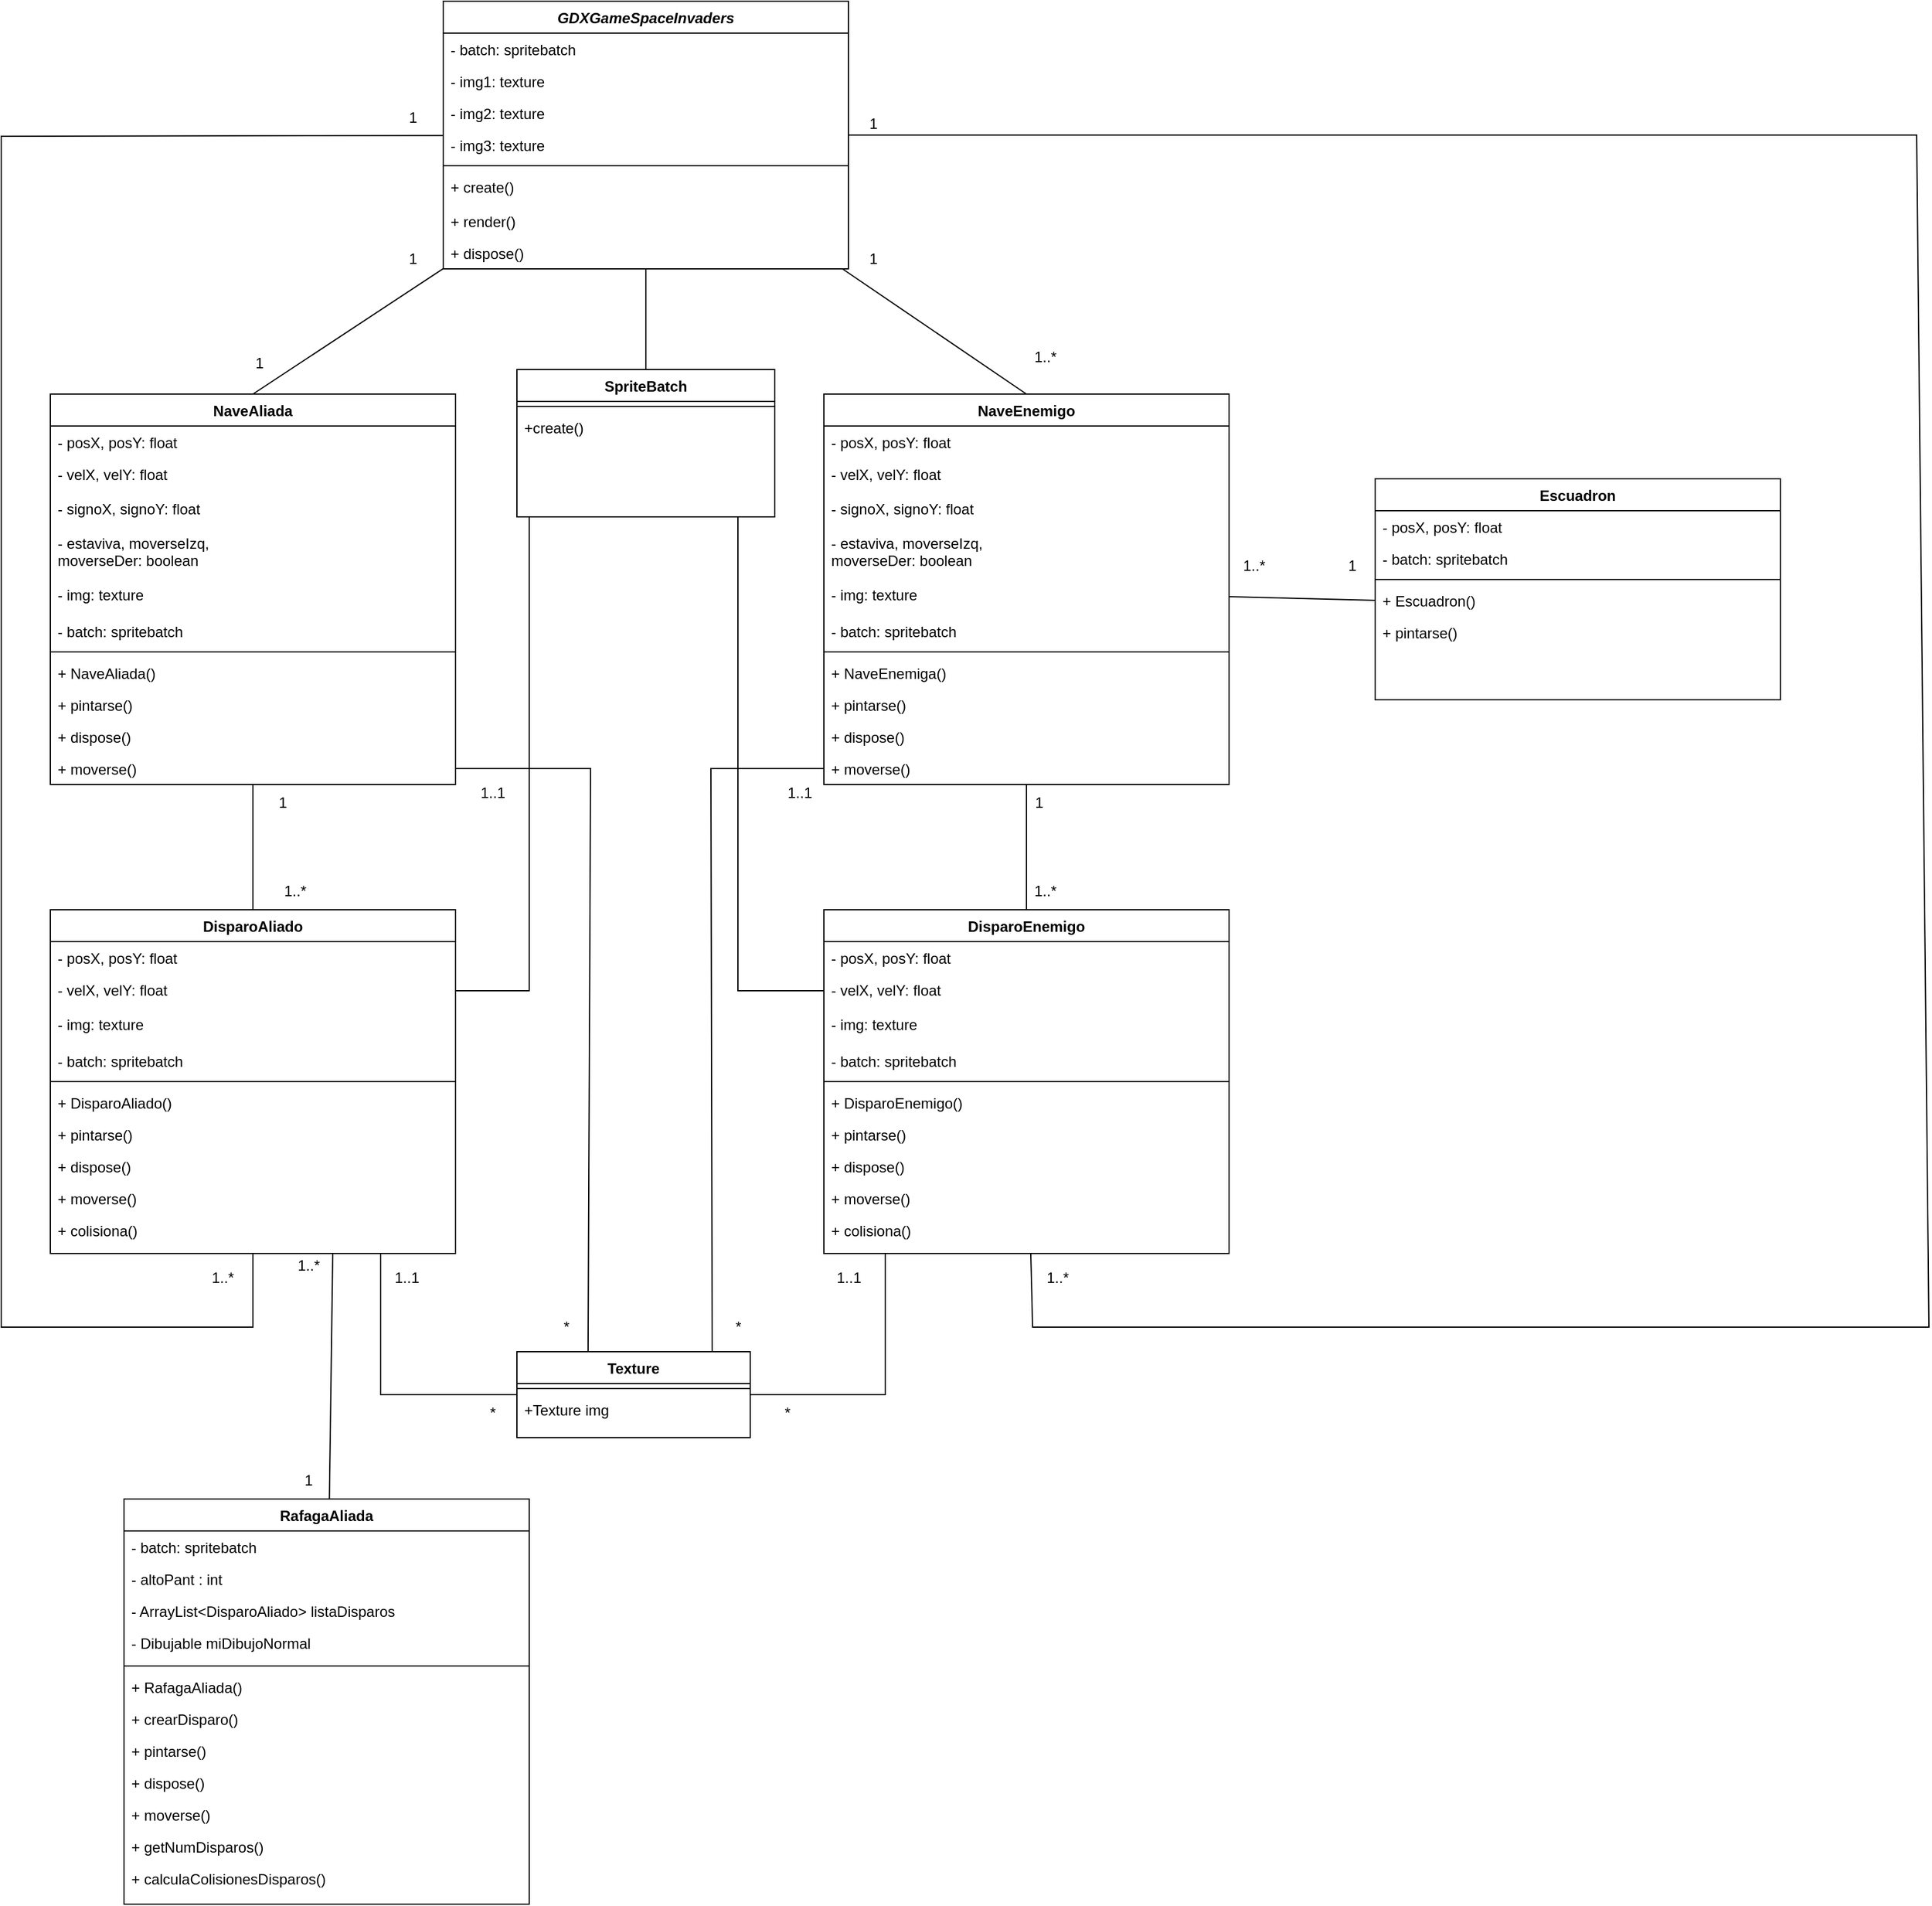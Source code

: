 <mxfile version="20.3.0" type="device"><diagram id="C5RBs43oDa-KdzZeNtuy" name="Page-1"><mxGraphModel dx="420" dy="786" grid="1" gridSize="10" guides="1" tooltips="1" connect="1" arrows="1" fold="1" page="1" pageScale="1" pageWidth="1169" pageHeight="827" math="0" shadow="0"><root><mxCell id="WIyWlLk6GJQsqaUBKTNV-0"/><mxCell id="WIyWlLk6GJQsqaUBKTNV-1" parent="WIyWlLk6GJQsqaUBKTNV-0"/><mxCell id="zkfFHV4jXpPFQw0GAbJ--0" value="GDXGameSpaceInvaders" style="swimlane;fontStyle=3;align=center;verticalAlign=top;childLayout=stackLayout;horizontal=1;startSize=26;horizontalStack=0;resizeParent=1;resizeLast=0;collapsible=1;marginBottom=0;rounded=0;shadow=0;strokeWidth=1;" parent="WIyWlLk6GJQsqaUBKTNV-1" vertex="1"><mxGeometry x="410" y="40" width="330" height="218" as="geometry"><mxRectangle x="230" y="140" width="160" height="26" as="alternateBounds"/></mxGeometry></mxCell><mxCell id="zkfFHV4jXpPFQw0GAbJ--1" value="- batch: spritebatch" style="text;align=left;verticalAlign=top;spacingLeft=4;spacingRight=4;overflow=hidden;rotatable=0;points=[[0,0.5],[1,0.5]];portConstraint=eastwest;" parent="zkfFHV4jXpPFQw0GAbJ--0" vertex="1"><mxGeometry y="26" width="330" height="26" as="geometry"/></mxCell><mxCell id="zkfFHV4jXpPFQw0GAbJ--2" value="- img1: texture" style="text;align=left;verticalAlign=top;spacingLeft=4;spacingRight=4;overflow=hidden;rotatable=0;points=[[0,0.5],[1,0.5]];portConstraint=eastwest;rounded=0;shadow=0;html=0;" parent="zkfFHV4jXpPFQw0GAbJ--0" vertex="1"><mxGeometry y="52" width="330" height="26" as="geometry"/></mxCell><mxCell id="zkfFHV4jXpPFQw0GAbJ--3" value="- img2: texture" style="text;align=left;verticalAlign=top;spacingLeft=4;spacingRight=4;overflow=hidden;rotatable=0;points=[[0,0.5],[1,0.5]];portConstraint=eastwest;rounded=0;shadow=0;html=0;" parent="zkfFHV4jXpPFQw0GAbJ--0" vertex="1"><mxGeometry y="78" width="330" height="26" as="geometry"/></mxCell><mxCell id="EqvI8HDla4g1OKYi6Mlx-20" value="- img3: texture" style="text;align=left;verticalAlign=top;spacingLeft=4;spacingRight=4;overflow=hidden;rotatable=0;points=[[0,0.5],[1,0.5]];portConstraint=eastwest;rounded=0;shadow=0;html=0;" parent="zkfFHV4jXpPFQw0GAbJ--0" vertex="1"><mxGeometry y="104" width="330" height="26" as="geometry"/></mxCell><mxCell id="zkfFHV4jXpPFQw0GAbJ--4" value="" style="line;html=1;strokeWidth=1;align=left;verticalAlign=middle;spacingTop=-1;spacingLeft=3;spacingRight=3;rotatable=0;labelPosition=right;points=[];portConstraint=eastwest;" parent="zkfFHV4jXpPFQw0GAbJ--0" vertex="1"><mxGeometry y="130" width="330" height="8" as="geometry"/></mxCell><mxCell id="zkfFHV4jXpPFQw0GAbJ--5" value="+ create()" style="text;align=left;verticalAlign=top;spacingLeft=4;spacingRight=4;overflow=hidden;rotatable=0;points=[[0,0.5],[1,0.5]];portConstraint=eastwest;" parent="zkfFHV4jXpPFQw0GAbJ--0" vertex="1"><mxGeometry y="138" width="330" height="28" as="geometry"/></mxCell><mxCell id="EqvI8HDla4g1OKYi6Mlx-2" value="+ render()" style="text;align=left;verticalAlign=top;spacingLeft=4;spacingRight=4;overflow=hidden;rotatable=0;points=[[0,0.5],[1,0.5]];portConstraint=eastwest;rounded=0;shadow=0;html=0;" parent="zkfFHV4jXpPFQw0GAbJ--0" vertex="1"><mxGeometry y="166" width="330" height="26" as="geometry"/></mxCell><mxCell id="EqvI8HDla4g1OKYi6Mlx-3" value="+ dispose()" style="text;align=left;verticalAlign=top;spacingLeft=4;spacingRight=4;overflow=hidden;rotatable=0;points=[[0,0.5],[1,0.5]];portConstraint=eastwest;rounded=0;shadow=0;html=0;" parent="zkfFHV4jXpPFQw0GAbJ--0" vertex="1"><mxGeometry y="192" width="330" height="26" as="geometry"/></mxCell><mxCell id="zkfFHV4jXpPFQw0GAbJ--6" value="NaveAliada" style="swimlane;fontStyle=1;align=center;verticalAlign=top;childLayout=stackLayout;horizontal=1;startSize=26;horizontalStack=0;resizeParent=1;resizeLast=0;collapsible=1;marginBottom=0;rounded=0;shadow=0;strokeWidth=1;" parent="WIyWlLk6GJQsqaUBKTNV-1" vertex="1"><mxGeometry x="90" y="360" width="330" height="318" as="geometry"><mxRectangle x="130" y="380" width="160" height="26" as="alternateBounds"/></mxGeometry></mxCell><mxCell id="zkfFHV4jXpPFQw0GAbJ--7" value="- posX, posY: float" style="text;align=left;verticalAlign=top;spacingLeft=4;spacingRight=4;overflow=hidden;rotatable=0;points=[[0,0.5],[1,0.5]];portConstraint=eastwest;" parent="zkfFHV4jXpPFQw0GAbJ--6" vertex="1"><mxGeometry y="26" width="330" height="26" as="geometry"/></mxCell><mxCell id="EqvI8HDla4g1OKYi6Mlx-4" value="- velX, velY: float" style="text;align=left;verticalAlign=top;spacingLeft=4;spacingRight=4;overflow=hidden;rotatable=0;points=[[0,0.5],[1,0.5]];portConstraint=eastwest;rounded=0;shadow=0;html=0;" parent="zkfFHV4jXpPFQw0GAbJ--6" vertex="1"><mxGeometry y="52" width="330" height="28" as="geometry"/></mxCell><mxCell id="zkfFHV4jXpPFQw0GAbJ--8" value="- signoX, signoY: float" style="text;align=left;verticalAlign=top;spacingLeft=4;spacingRight=4;overflow=hidden;rotatable=0;points=[[0,0.5],[1,0.5]];portConstraint=eastwest;rounded=0;shadow=0;html=0;" parent="zkfFHV4jXpPFQw0GAbJ--6" vertex="1"><mxGeometry y="80" width="330" height="28" as="geometry"/></mxCell><mxCell id="EqvI8HDla4g1OKYi6Mlx-5" value="- estaviva, moverseIzq, &#10;moverseDer: boolean" style="text;align=left;verticalAlign=top;spacingLeft=4;spacingRight=4;overflow=hidden;rotatable=0;points=[[0,0.5],[1,0.5]];portConstraint=eastwest;rounded=0;shadow=0;html=0;" parent="zkfFHV4jXpPFQw0GAbJ--6" vertex="1"><mxGeometry y="108" width="330" height="42" as="geometry"/></mxCell><mxCell id="EqvI8HDla4g1OKYi6Mlx-6" value="- img: texture" style="text;align=left;verticalAlign=top;spacingLeft=4;spacingRight=4;overflow=hidden;rotatable=0;points=[[0,0.5],[1,0.5]];portConstraint=eastwest;rounded=0;shadow=0;html=0;" parent="zkfFHV4jXpPFQw0GAbJ--6" vertex="1"><mxGeometry y="150" width="330" height="30" as="geometry"/></mxCell><mxCell id="EqvI8HDla4g1OKYi6Mlx-7" value="- batch: spritebatch" style="text;align=left;verticalAlign=top;spacingLeft=4;spacingRight=4;overflow=hidden;rotatable=0;points=[[0,0.5],[1,0.5]];portConstraint=eastwest;" parent="zkfFHV4jXpPFQw0GAbJ--6" vertex="1"><mxGeometry y="180" width="330" height="26" as="geometry"/></mxCell><mxCell id="zkfFHV4jXpPFQw0GAbJ--9" value="" style="line;html=1;strokeWidth=1;align=left;verticalAlign=middle;spacingTop=-1;spacingLeft=3;spacingRight=3;rotatable=0;labelPosition=right;points=[];portConstraint=eastwest;" parent="zkfFHV4jXpPFQw0GAbJ--6" vertex="1"><mxGeometry y="206" width="330" height="8" as="geometry"/></mxCell><mxCell id="EqvI8HDla4g1OKYi6Mlx-21" value="+ NaveAliada()" style="text;align=left;verticalAlign=top;spacingLeft=4;spacingRight=4;overflow=hidden;rotatable=0;points=[[0,0.5],[1,0.5]];portConstraint=eastwest;fontStyle=0" parent="zkfFHV4jXpPFQw0GAbJ--6" vertex="1"><mxGeometry y="214" width="330" height="26" as="geometry"/></mxCell><mxCell id="zkfFHV4jXpPFQw0GAbJ--10" value="+ pintarse()" style="text;align=left;verticalAlign=top;spacingLeft=4;spacingRight=4;overflow=hidden;rotatable=0;points=[[0,0.5],[1,0.5]];portConstraint=eastwest;fontStyle=0" parent="zkfFHV4jXpPFQw0GAbJ--6" vertex="1"><mxGeometry y="240" width="330" height="26" as="geometry"/></mxCell><mxCell id="zkfFHV4jXpPFQw0GAbJ--11" value="+ dispose()" style="text;align=left;verticalAlign=top;spacingLeft=4;spacingRight=4;overflow=hidden;rotatable=0;points=[[0,0.5],[1,0.5]];portConstraint=eastwest;" parent="zkfFHV4jXpPFQw0GAbJ--6" vertex="1"><mxGeometry y="266" width="330" height="26" as="geometry"/></mxCell><mxCell id="EqvI8HDla4g1OKYi6Mlx-8" value="+ moverse()" style="text;align=left;verticalAlign=top;spacingLeft=4;spacingRight=4;overflow=hidden;rotatable=0;points=[[0,0.5],[1,0.5]];portConstraint=eastwest;" parent="zkfFHV4jXpPFQw0GAbJ--6" vertex="1"><mxGeometry y="292" width="330" height="26" as="geometry"/></mxCell><mxCell id="EqvI8HDla4g1OKYi6Mlx-9" value="NaveEnemigo" style="swimlane;fontStyle=1;align=center;verticalAlign=top;childLayout=stackLayout;horizontal=1;startSize=26;horizontalStack=0;resizeParent=1;resizeLast=0;collapsible=1;marginBottom=0;rounded=0;shadow=0;strokeWidth=1;flipH=1;" parent="WIyWlLk6GJQsqaUBKTNV-1" vertex="1"><mxGeometry x="720" y="360" width="330" height="318" as="geometry"><mxRectangle x="130" y="380" width="160" height="26" as="alternateBounds"/></mxGeometry></mxCell><mxCell id="EqvI8HDla4g1OKYi6Mlx-10" value="- posX, posY: float&#10; " style="text;align=left;verticalAlign=top;spacingLeft=4;spacingRight=4;overflow=hidden;rotatable=0;points=[[0,0.5],[1,0.5]];portConstraint=eastwest;" parent="EqvI8HDla4g1OKYi6Mlx-9" vertex="1"><mxGeometry y="26" width="330" height="26" as="geometry"/></mxCell><mxCell id="EqvI8HDla4g1OKYi6Mlx-11" value="- velX, velY: float" style="text;align=left;verticalAlign=top;spacingLeft=4;spacingRight=4;overflow=hidden;rotatable=0;points=[[0,0.5],[1,0.5]];portConstraint=eastwest;rounded=0;shadow=0;html=0;" parent="EqvI8HDla4g1OKYi6Mlx-9" vertex="1"><mxGeometry y="52" width="330" height="28" as="geometry"/></mxCell><mxCell id="EqvI8HDla4g1OKYi6Mlx-12" value="- signoX, signoY: float" style="text;align=left;verticalAlign=top;spacingLeft=4;spacingRight=4;overflow=hidden;rotatable=0;points=[[0,0.5],[1,0.5]];portConstraint=eastwest;rounded=0;shadow=0;html=0;" parent="EqvI8HDla4g1OKYi6Mlx-9" vertex="1"><mxGeometry y="80" width="330" height="28" as="geometry"/></mxCell><mxCell id="EqvI8HDla4g1OKYi6Mlx-13" value="- estaviva, moverseIzq, &#10;moverseDer: boolean" style="text;align=left;verticalAlign=top;spacingLeft=4;spacingRight=4;overflow=hidden;rotatable=0;points=[[0,0.5],[1,0.5]];portConstraint=eastwest;rounded=0;shadow=0;html=0;" parent="EqvI8HDla4g1OKYi6Mlx-9" vertex="1"><mxGeometry y="108" width="330" height="42" as="geometry"/></mxCell><mxCell id="EqvI8HDla4g1OKYi6Mlx-14" value="- img: texture" style="text;align=left;verticalAlign=top;spacingLeft=4;spacingRight=4;overflow=hidden;rotatable=0;points=[[0,0.5],[1,0.5]];portConstraint=eastwest;rounded=0;shadow=0;html=0;" parent="EqvI8HDla4g1OKYi6Mlx-9" vertex="1"><mxGeometry y="150" width="330" height="30" as="geometry"/></mxCell><mxCell id="EqvI8HDla4g1OKYi6Mlx-15" value="- batch: spritebatch" style="text;align=left;verticalAlign=top;spacingLeft=4;spacingRight=4;overflow=hidden;rotatable=0;points=[[0,0.5],[1,0.5]];portConstraint=eastwest;" parent="EqvI8HDla4g1OKYi6Mlx-9" vertex="1"><mxGeometry y="180" width="330" height="26" as="geometry"/></mxCell><mxCell id="EqvI8HDla4g1OKYi6Mlx-16" value="" style="line;html=1;strokeWidth=1;align=left;verticalAlign=middle;spacingTop=-1;spacingLeft=3;spacingRight=3;rotatable=0;labelPosition=right;points=[];portConstraint=eastwest;" parent="EqvI8HDla4g1OKYi6Mlx-9" vertex="1"><mxGeometry y="206" width="330" height="8" as="geometry"/></mxCell><mxCell id="EqvI8HDla4g1OKYi6Mlx-22" value="+ NaveEnemiga()" style="text;align=left;verticalAlign=top;spacingLeft=4;spacingRight=4;overflow=hidden;rotatable=0;points=[[0,0.5],[1,0.5]];portConstraint=eastwest;fontStyle=0" parent="EqvI8HDla4g1OKYi6Mlx-9" vertex="1"><mxGeometry y="214" width="330" height="26" as="geometry"/></mxCell><mxCell id="EqvI8HDla4g1OKYi6Mlx-17" value="+ pintarse()" style="text;align=left;verticalAlign=top;spacingLeft=4;spacingRight=4;overflow=hidden;rotatable=0;points=[[0,0.5],[1,0.5]];portConstraint=eastwest;fontStyle=0" parent="EqvI8HDla4g1OKYi6Mlx-9" vertex="1"><mxGeometry y="240" width="330" height="26" as="geometry"/></mxCell><mxCell id="EqvI8HDla4g1OKYi6Mlx-18" value="+ dispose()" style="text;align=left;verticalAlign=top;spacingLeft=4;spacingRight=4;overflow=hidden;rotatable=0;points=[[0,0.5],[1,0.5]];portConstraint=eastwest;" parent="EqvI8HDla4g1OKYi6Mlx-9" vertex="1"><mxGeometry y="266" width="330" height="26" as="geometry"/></mxCell><mxCell id="EqvI8HDla4g1OKYi6Mlx-19" value="+ moverse()" style="text;align=left;verticalAlign=top;spacingLeft=4;spacingRight=4;overflow=hidden;rotatable=0;points=[[0,0.5],[1,0.5]];portConstraint=eastwest;" parent="EqvI8HDla4g1OKYi6Mlx-9" vertex="1"><mxGeometry y="292" width="330" height="26" as="geometry"/></mxCell><mxCell id="EqvI8HDla4g1OKYi6Mlx-23" value="DisparoAliado" style="swimlane;fontStyle=1;align=center;verticalAlign=top;childLayout=stackLayout;horizontal=1;startSize=26;horizontalStack=0;resizeParent=1;resizeLast=0;collapsible=1;marginBottom=0;rounded=0;shadow=0;strokeWidth=1;" parent="WIyWlLk6GJQsqaUBKTNV-1" vertex="1"><mxGeometry x="90" y="780" width="330" height="280" as="geometry"><mxRectangle x="130" y="380" width="160" height="26" as="alternateBounds"/></mxGeometry></mxCell><mxCell id="EqvI8HDla4g1OKYi6Mlx-24" value="- posX, posY: float" style="text;align=left;verticalAlign=top;spacingLeft=4;spacingRight=4;overflow=hidden;rotatable=0;points=[[0,0.5],[1,0.5]];portConstraint=eastwest;" parent="EqvI8HDla4g1OKYi6Mlx-23" vertex="1"><mxGeometry y="26" width="330" height="26" as="geometry"/></mxCell><mxCell id="EqvI8HDla4g1OKYi6Mlx-25" value="- velX, velY: float" style="text;align=left;verticalAlign=top;spacingLeft=4;spacingRight=4;overflow=hidden;rotatable=0;points=[[0,0.5],[1,0.5]];portConstraint=eastwest;rounded=0;shadow=0;html=0;" parent="EqvI8HDla4g1OKYi6Mlx-23" vertex="1"><mxGeometry y="52" width="330" height="28" as="geometry"/></mxCell><mxCell id="EqvI8HDla4g1OKYi6Mlx-28" value="- img: texture" style="text;align=left;verticalAlign=top;spacingLeft=4;spacingRight=4;overflow=hidden;rotatable=0;points=[[0,0.5],[1,0.5]];portConstraint=eastwest;rounded=0;shadow=0;html=0;" parent="EqvI8HDla4g1OKYi6Mlx-23" vertex="1"><mxGeometry y="80" width="330" height="30" as="geometry"/></mxCell><mxCell id="EqvI8HDla4g1OKYi6Mlx-29" value="- batch: spritebatch" style="text;align=left;verticalAlign=top;spacingLeft=4;spacingRight=4;overflow=hidden;rotatable=0;points=[[0,0.5],[1,0.5]];portConstraint=eastwest;" parent="EqvI8HDla4g1OKYi6Mlx-23" vertex="1"><mxGeometry y="110" width="330" height="26" as="geometry"/></mxCell><mxCell id="EqvI8HDla4g1OKYi6Mlx-30" value="" style="line;html=1;strokeWidth=1;align=left;verticalAlign=middle;spacingTop=-1;spacingLeft=3;spacingRight=3;rotatable=0;labelPosition=right;points=[];portConstraint=eastwest;" parent="EqvI8HDla4g1OKYi6Mlx-23" vertex="1"><mxGeometry y="136" width="330" height="8" as="geometry"/></mxCell><mxCell id="EqvI8HDla4g1OKYi6Mlx-31" value="+ DisparoAliado()" style="text;align=left;verticalAlign=top;spacingLeft=4;spacingRight=4;overflow=hidden;rotatable=0;points=[[0,0.5],[1,0.5]];portConstraint=eastwest;fontStyle=0" parent="EqvI8HDla4g1OKYi6Mlx-23" vertex="1"><mxGeometry y="144" width="330" height="26" as="geometry"/></mxCell><mxCell id="EqvI8HDla4g1OKYi6Mlx-32" value="+ pintarse()" style="text;align=left;verticalAlign=top;spacingLeft=4;spacingRight=4;overflow=hidden;rotatable=0;points=[[0,0.5],[1,0.5]];portConstraint=eastwest;fontStyle=0" parent="EqvI8HDla4g1OKYi6Mlx-23" vertex="1"><mxGeometry y="170" width="330" height="26" as="geometry"/></mxCell><mxCell id="EqvI8HDla4g1OKYi6Mlx-33" value="+ dispose()" style="text;align=left;verticalAlign=top;spacingLeft=4;spacingRight=4;overflow=hidden;rotatable=0;points=[[0,0.5],[1,0.5]];portConstraint=eastwest;" parent="EqvI8HDla4g1OKYi6Mlx-23" vertex="1"><mxGeometry y="196" width="330" height="26" as="geometry"/></mxCell><mxCell id="EqvI8HDla4g1OKYi6Mlx-34" value="+ moverse()" style="text;align=left;verticalAlign=top;spacingLeft=4;spacingRight=4;overflow=hidden;rotatable=0;points=[[0,0.5],[1,0.5]];portConstraint=eastwest;" parent="EqvI8HDla4g1OKYi6Mlx-23" vertex="1"><mxGeometry y="222" width="330" height="26" as="geometry"/></mxCell><mxCell id="EqvI8HDla4g1OKYi6Mlx-47" value="+ colisiona()" style="text;align=left;verticalAlign=top;spacingLeft=4;spacingRight=4;overflow=hidden;rotatable=0;points=[[0,0.5],[1,0.5]];portConstraint=eastwest;" parent="EqvI8HDla4g1OKYi6Mlx-23" vertex="1"><mxGeometry y="248" width="330" height="26" as="geometry"/></mxCell><mxCell id="EqvI8HDla4g1OKYi6Mlx-35" value="DisparoEnemigo" style="swimlane;fontStyle=1;align=center;verticalAlign=top;childLayout=stackLayout;horizontal=1;startSize=26;horizontalStack=0;resizeParent=1;resizeLast=0;collapsible=1;marginBottom=0;rounded=0;shadow=0;strokeWidth=1;" parent="WIyWlLk6GJQsqaUBKTNV-1" vertex="1"><mxGeometry x="720" y="780" width="330" height="280" as="geometry"><mxRectangle x="130" y="380" width="160" height="26" as="alternateBounds"/></mxGeometry></mxCell><mxCell id="EqvI8HDla4g1OKYi6Mlx-36" value="- posX, posY: float" style="text;align=left;verticalAlign=top;spacingLeft=4;spacingRight=4;overflow=hidden;rotatable=0;points=[[0,0.5],[1,0.5]];portConstraint=eastwest;" parent="EqvI8HDla4g1OKYi6Mlx-35" vertex="1"><mxGeometry y="26" width="330" height="26" as="geometry"/></mxCell><mxCell id="EqvI8HDla4g1OKYi6Mlx-37" value="- velX, velY: float" style="text;align=left;verticalAlign=top;spacingLeft=4;spacingRight=4;overflow=hidden;rotatable=0;points=[[0,0.5],[1,0.5]];portConstraint=eastwest;rounded=0;shadow=0;html=0;" parent="EqvI8HDla4g1OKYi6Mlx-35" vertex="1"><mxGeometry y="52" width="330" height="28" as="geometry"/></mxCell><mxCell id="EqvI8HDla4g1OKYi6Mlx-40" value="- img: texture" style="text;align=left;verticalAlign=top;spacingLeft=4;spacingRight=4;overflow=hidden;rotatable=0;points=[[0,0.5],[1,0.5]];portConstraint=eastwest;rounded=0;shadow=0;html=0;" parent="EqvI8HDla4g1OKYi6Mlx-35" vertex="1"><mxGeometry y="80" width="330" height="30" as="geometry"/></mxCell><mxCell id="EqvI8HDla4g1OKYi6Mlx-41" value="- batch: spritebatch" style="text;align=left;verticalAlign=top;spacingLeft=4;spacingRight=4;overflow=hidden;rotatable=0;points=[[0,0.5],[1,0.5]];portConstraint=eastwest;" parent="EqvI8HDla4g1OKYi6Mlx-35" vertex="1"><mxGeometry y="110" width="330" height="26" as="geometry"/></mxCell><mxCell id="EqvI8HDla4g1OKYi6Mlx-42" value="" style="line;html=1;strokeWidth=1;align=left;verticalAlign=middle;spacingTop=-1;spacingLeft=3;spacingRight=3;rotatable=0;labelPosition=right;points=[];portConstraint=eastwest;" parent="EqvI8HDla4g1OKYi6Mlx-35" vertex="1"><mxGeometry y="136" width="330" height="8" as="geometry"/></mxCell><mxCell id="EqvI8HDla4g1OKYi6Mlx-43" value="+ DisparoEnemigo()" style="text;align=left;verticalAlign=top;spacingLeft=4;spacingRight=4;overflow=hidden;rotatable=0;points=[[0,0.5],[1,0.5]];portConstraint=eastwest;fontStyle=0" parent="EqvI8HDla4g1OKYi6Mlx-35" vertex="1"><mxGeometry y="144" width="330" height="26" as="geometry"/></mxCell><mxCell id="EqvI8HDla4g1OKYi6Mlx-44" value="+ pintarse()" style="text;align=left;verticalAlign=top;spacingLeft=4;spacingRight=4;overflow=hidden;rotatable=0;points=[[0,0.5],[1,0.5]];portConstraint=eastwest;fontStyle=0" parent="EqvI8HDla4g1OKYi6Mlx-35" vertex="1"><mxGeometry y="170" width="330" height="26" as="geometry"/></mxCell><mxCell id="EqvI8HDla4g1OKYi6Mlx-45" value="+ dispose()" style="text;align=left;verticalAlign=top;spacingLeft=4;spacingRight=4;overflow=hidden;rotatable=0;points=[[0,0.5],[1,0.5]];portConstraint=eastwest;" parent="EqvI8HDla4g1OKYi6Mlx-35" vertex="1"><mxGeometry y="196" width="330" height="26" as="geometry"/></mxCell><mxCell id="EqvI8HDla4g1OKYi6Mlx-46" value="+ moverse()" style="text;align=left;verticalAlign=top;spacingLeft=4;spacingRight=4;overflow=hidden;rotatable=0;points=[[0,0.5],[1,0.5]];portConstraint=eastwest;" parent="EqvI8HDla4g1OKYi6Mlx-35" vertex="1"><mxGeometry y="222" width="330" height="26" as="geometry"/></mxCell><mxCell id="EqvI8HDla4g1OKYi6Mlx-48" value="+ colisiona()" style="text;align=left;verticalAlign=top;spacingLeft=4;spacingRight=4;overflow=hidden;rotatable=0;points=[[0,0.5],[1,0.5]];portConstraint=eastwest;" parent="EqvI8HDla4g1OKYi6Mlx-35" vertex="1"><mxGeometry y="248" width="330" height="26" as="geometry"/></mxCell><mxCell id="DqoTIK-aEnkDWWdE0M5H-7" value="" style="endArrow=none;html=1;rounded=0;exitX=0.5;exitY=0;exitDx=0;exitDy=0;" parent="WIyWlLk6GJQsqaUBKTNV-1" source="EqvI8HDla4g1OKYi6Mlx-23" target="zkfFHV4jXpPFQw0GAbJ--6" edge="1"><mxGeometry width="50" height="50" relative="1" as="geometry"><mxPoint x="349.08" y="320" as="sourcePoint"/><mxPoint x="275" y="670" as="targetPoint"/></mxGeometry></mxCell><mxCell id="DqoTIK-aEnkDWWdE0M5H-8" value="1..*" style="text;html=1;align=center;verticalAlign=middle;resizable=0;points=[];autosize=1;strokeColor=none;fillColor=none;" parent="WIyWlLk6GJQsqaUBKTNV-1" vertex="1"><mxGeometry x="269" y="750" width="40" height="30" as="geometry"/></mxCell><mxCell id="DqoTIK-aEnkDWWdE0M5H-9" value="1" style="text;html=1;align=center;verticalAlign=middle;resizable=0;points=[];autosize=1;strokeColor=none;fillColor=none;" parent="WIyWlLk6GJQsqaUBKTNV-1" vertex="1"><mxGeometry x="264" y="678" width="30" height="30" as="geometry"/></mxCell><mxCell id="DqoTIK-aEnkDWWdE0M5H-10" value="" style="endArrow=none;html=1;rounded=0;exitX=0.5;exitY=0;exitDx=0;exitDy=0;" parent="WIyWlLk6GJQsqaUBKTNV-1" source="zkfFHV4jXpPFQw0GAbJ--6" target="zkfFHV4jXpPFQw0GAbJ--0" edge="1"><mxGeometry width="50" height="50" relative="1" as="geometry"><mxPoint x="285" y="790" as="sourcePoint"/><mxPoint x="285" y="678" as="targetPoint"/></mxGeometry></mxCell><mxCell id="DqoTIK-aEnkDWWdE0M5H-11" value="1" style="text;html=1;align=center;verticalAlign=middle;resizable=0;points=[];autosize=1;strokeColor=none;fillColor=none;" parent="WIyWlLk6GJQsqaUBKTNV-1" vertex="1"><mxGeometry x="245" y="320" width="30" height="30" as="geometry"/></mxCell><mxCell id="DqoTIK-aEnkDWWdE0M5H-12" value="" style="endArrow=none;html=1;rounded=0;exitX=0.5;exitY=0;exitDx=0;exitDy=0;" parent="WIyWlLk6GJQsqaUBKTNV-1" source="EqvI8HDla4g1OKYi6Mlx-9" target="zkfFHV4jXpPFQw0GAbJ--0" edge="1"><mxGeometry width="50" height="50" relative="1" as="geometry"><mxPoint x="285" y="360" as="sourcePoint"/><mxPoint x="430" y="265.984" as="targetPoint"/></mxGeometry></mxCell><mxCell id="DqoTIK-aEnkDWWdE0M5H-13" value="1..*" style="text;html=1;align=center;verticalAlign=middle;resizable=0;points=[];autosize=1;strokeColor=none;fillColor=none;" parent="WIyWlLk6GJQsqaUBKTNV-1" vertex="1"><mxGeometry x="880" y="315" width="40" height="30" as="geometry"/></mxCell><mxCell id="DqoTIK-aEnkDWWdE0M5H-15" value="" style="endArrow=none;html=1;rounded=0;exitX=0.5;exitY=0;exitDx=0;exitDy=0;" parent="WIyWlLk6GJQsqaUBKTNV-1" source="EqvI8HDla4g1OKYi6Mlx-35" target="EqvI8HDla4g1OKYi6Mlx-9" edge="1"><mxGeometry width="50" height="50" relative="1" as="geometry"><mxPoint x="880" y="772" as="sourcePoint"/><mxPoint x="880" y="670" as="targetPoint"/></mxGeometry></mxCell><mxCell id="DqoTIK-aEnkDWWdE0M5H-16" value="1..*" style="text;html=1;align=center;verticalAlign=middle;resizable=0;points=[];autosize=1;strokeColor=none;fillColor=none;" parent="WIyWlLk6GJQsqaUBKTNV-1" vertex="1"><mxGeometry x="880" y="750" width="40" height="30" as="geometry"/></mxCell><mxCell id="DqoTIK-aEnkDWWdE0M5H-17" value="1" style="text;html=1;align=center;verticalAlign=middle;resizable=0;points=[];autosize=1;strokeColor=none;fillColor=none;" parent="WIyWlLk6GJQsqaUBKTNV-1" vertex="1"><mxGeometry x="880" y="678" width="30" height="30" as="geometry"/></mxCell><mxCell id="DqoTIK-aEnkDWWdE0M5H-18" value="" style="endArrow=none;html=1;rounded=0;exitX=0.5;exitY=1;exitDx=0;exitDy=0;" parent="WIyWlLk6GJQsqaUBKTNV-1" source="EqvI8HDla4g1OKYi6Mlx-23" target="zkfFHV4jXpPFQw0GAbJ--0" edge="1"><mxGeometry width="50" height="50" relative="1" as="geometry"><mxPoint x="240" y="1491" as="sourcePoint"/><mxPoint x="430.024" y="268" as="targetPoint"/><Array as="points"><mxPoint x="255" y="1120"/><mxPoint x="50" y="1120"/><mxPoint x="50" y="150"/></Array></mxGeometry></mxCell><mxCell id="DqoTIK-aEnkDWWdE0M5H-20" value="" style="endArrow=none;html=1;rounded=0;" parent="WIyWlLk6GJQsqaUBKTNV-1" source="zkfFHV4jXpPFQw0GAbJ--0" target="EqvI8HDla4g1OKYi6Mlx-35" edge="1"><mxGeometry width="50" height="50" relative="1" as="geometry"><mxPoint x="630" y="962" as="sourcePoint"/><mxPoint x="630" y="860" as="targetPoint"/><Array as="points"><mxPoint x="1610" y="149"/><mxPoint x="1620" y="1120"/><mxPoint x="890" y="1120"/></Array></mxGeometry></mxCell><mxCell id="DqoTIK-aEnkDWWdE0M5H-21" value="1..*" style="text;html=1;align=center;verticalAlign=middle;resizable=0;points=[];autosize=1;strokeColor=none;fillColor=none;" parent="WIyWlLk6GJQsqaUBKTNV-1" vertex="1"><mxGeometry x="210" y="1065" width="40" height="30" as="geometry"/></mxCell><mxCell id="DqoTIK-aEnkDWWdE0M5H-22" value="1..*" style="text;html=1;align=center;verticalAlign=middle;resizable=0;points=[];autosize=1;strokeColor=none;fillColor=none;" parent="WIyWlLk6GJQsqaUBKTNV-1" vertex="1"><mxGeometry x="890" y="1065" width="40" height="30" as="geometry"/></mxCell><mxCell id="DqoTIK-aEnkDWWdE0M5H-23" value="1" style="text;html=1;align=center;verticalAlign=middle;resizable=0;points=[];autosize=1;strokeColor=none;fillColor=none;" parent="WIyWlLk6GJQsqaUBKTNV-1" vertex="1"><mxGeometry x="745" y="125" width="30" height="30" as="geometry"/></mxCell><mxCell id="DqoTIK-aEnkDWWdE0M5H-24" value="1" style="text;html=1;align=center;verticalAlign=middle;resizable=0;points=[];autosize=1;strokeColor=none;fillColor=none;" parent="WIyWlLk6GJQsqaUBKTNV-1" vertex="1"><mxGeometry x="370" y="120" width="30" height="30" as="geometry"/></mxCell><mxCell id="DqoTIK-aEnkDWWdE0M5H-25" value="1" style="text;html=1;align=center;verticalAlign=middle;resizable=0;points=[];autosize=1;strokeColor=none;fillColor=none;" parent="WIyWlLk6GJQsqaUBKTNV-1" vertex="1"><mxGeometry x="370" y="235" width="30" height="30" as="geometry"/></mxCell><mxCell id="DqoTIK-aEnkDWWdE0M5H-26" value="1" style="text;html=1;align=center;verticalAlign=middle;resizable=0;points=[];autosize=1;strokeColor=none;fillColor=none;" parent="WIyWlLk6GJQsqaUBKTNV-1" vertex="1"><mxGeometry x="745" y="235" width="30" height="30" as="geometry"/></mxCell><mxCell id="TSBHRHDwuRRlhAzKAxys-0" value="SpriteBatch" style="swimlane;fontStyle=1;align=center;verticalAlign=top;childLayout=stackLayout;horizontal=1;startSize=26;horizontalStack=0;resizeParent=1;resizeLast=0;collapsible=1;marginBottom=0;rounded=0;shadow=0;strokeWidth=1;" parent="WIyWlLk6GJQsqaUBKTNV-1" vertex="1"><mxGeometry x="470" y="340" width="210" height="120" as="geometry"><mxRectangle x="130" y="380" width="160" height="26" as="alternateBounds"/></mxGeometry></mxCell><mxCell id="TSBHRHDwuRRlhAzKAxys-7" value="" style="line;html=1;strokeWidth=1;align=left;verticalAlign=middle;spacingTop=-1;spacingLeft=3;spacingRight=3;rotatable=0;labelPosition=right;points=[];portConstraint=eastwest;" parent="TSBHRHDwuRRlhAzKAxys-0" vertex="1"><mxGeometry y="26" width="210" height="8" as="geometry"/></mxCell><mxCell id="TSBHRHDwuRRlhAzKAxys-31" value="+create()" style="text;align=left;verticalAlign=top;spacingLeft=4;spacingRight=4;overflow=hidden;rotatable=0;points=[[0,0.5],[1,0.5]];portConstraint=eastwest;" parent="TSBHRHDwuRRlhAzKAxys-0" vertex="1"><mxGeometry y="34" width="210" height="26" as="geometry"/></mxCell><mxCell id="TSBHRHDwuRRlhAzKAxys-12" value="Texture" style="swimlane;fontStyle=1;align=center;verticalAlign=top;childLayout=stackLayout;horizontal=1;startSize=26;horizontalStack=0;resizeParent=1;resizeLast=0;collapsible=1;marginBottom=0;rounded=0;shadow=0;strokeWidth=1;" parent="WIyWlLk6GJQsqaUBKTNV-1" vertex="1"><mxGeometry x="470" y="1140" width="190" height="70" as="geometry"><mxRectangle x="130" y="380" width="160" height="26" as="alternateBounds"/></mxGeometry></mxCell><mxCell id="TSBHRHDwuRRlhAzKAxys-13" value="" style="line;html=1;strokeWidth=1;align=left;verticalAlign=middle;spacingTop=-1;spacingLeft=3;spacingRight=3;rotatable=0;labelPosition=right;points=[];portConstraint=eastwest;" parent="TSBHRHDwuRRlhAzKAxys-12" vertex="1"><mxGeometry y="26" width="190" height="8" as="geometry"/></mxCell><mxCell id="TSBHRHDwuRRlhAzKAxys-34" value="+Texture img" style="text;align=left;verticalAlign=top;spacingLeft=4;spacingRight=4;overflow=hidden;rotatable=0;points=[[0,0.5],[1,0.5]];portConstraint=eastwest;" parent="TSBHRHDwuRRlhAzKAxys-12" vertex="1"><mxGeometry y="34" width="190" height="26" as="geometry"/></mxCell><mxCell id="TSBHRHDwuRRlhAzKAxys-18" value="" style="endArrow=none;html=1;rounded=0;exitX=0.5;exitY=0;exitDx=0;exitDy=0;" parent="WIyWlLk6GJQsqaUBKTNV-1" source="TSBHRHDwuRRlhAzKAxys-0" target="zkfFHV4jXpPFQw0GAbJ--0" edge="1"><mxGeometry width="50" height="50" relative="1" as="geometry"><mxPoint x="520" y="402" as="sourcePoint"/><mxPoint x="520" y="300" as="targetPoint"/></mxGeometry></mxCell><mxCell id="TSBHRHDwuRRlhAzKAxys-19" value="" style="endArrow=none;html=1;rounded=0;exitX=1;exitY=0.5;exitDx=0;exitDy=0;" parent="WIyWlLk6GJQsqaUBKTNV-1" source="TSBHRHDwuRRlhAzKAxys-12" edge="1"><mxGeometry width="50" height="50" relative="1" as="geometry"><mxPoint x="690" y="1172" as="sourcePoint"/><mxPoint x="770" y="1060" as="targetPoint"/><Array as="points"><mxPoint x="770" y="1175"/></Array></mxGeometry></mxCell><mxCell id="TSBHRHDwuRRlhAzKAxys-20" value="" style="endArrow=none;html=1;rounded=0;exitX=0;exitY=0.5;exitDx=0;exitDy=0;" parent="WIyWlLk6GJQsqaUBKTNV-1" source="TSBHRHDwuRRlhAzKAxys-12" edge="1"><mxGeometry width="50" height="50" relative="1" as="geometry"><mxPoint x="269" y="1190.5" as="sourcePoint"/><mxPoint x="359" y="1060" as="targetPoint"/><Array as="points"><mxPoint x="359" y="1175"/></Array></mxGeometry></mxCell><mxCell id="TSBHRHDwuRRlhAzKAxys-21" value="" style="endArrow=none;html=1;rounded=0;entryX=1;entryY=0.5;entryDx=0;entryDy=0;exitX=0.305;exitY=0;exitDx=0;exitDy=0;exitPerimeter=0;" parent="WIyWlLk6GJQsqaUBKTNV-1" source="TSBHRHDwuRRlhAzKAxys-12" target="EqvI8HDla4g1OKYi6Mlx-8" edge="1"><mxGeometry width="50" height="50" relative="1" as="geometry"><mxPoint x="550" y="1130" as="sourcePoint"/><mxPoint x="510" y="800" as="targetPoint"/><Array as="points"><mxPoint x="530" y="665"/></Array></mxGeometry></mxCell><mxCell id="TSBHRHDwuRRlhAzKAxys-22" value="" style="endArrow=none;html=1;rounded=0;exitX=0.837;exitY=0;exitDx=0;exitDy=0;exitPerimeter=0;entryX=0;entryY=0.5;entryDx=0;entryDy=0;" parent="WIyWlLk6GJQsqaUBKTNV-1" source="TSBHRHDwuRRlhAzKAxys-12" target="EqvI8HDla4g1OKYi6Mlx-19" edge="1"><mxGeometry width="50" height="50" relative="1" as="geometry"><mxPoint x="627.95" y="1135" as="sourcePoint"/><mxPoint x="690" y="650" as="targetPoint"/><Array as="points"><mxPoint x="628" y="665"/></Array></mxGeometry></mxCell><mxCell id="TSBHRHDwuRRlhAzKAxys-23" value="1..1" style="text;html=1;align=center;verticalAlign=middle;resizable=0;points=[];autosize=1;strokeColor=none;fillColor=none;" parent="WIyWlLk6GJQsqaUBKTNV-1" vertex="1"><mxGeometry x="720" y="1065" width="40" height="30" as="geometry"/></mxCell><mxCell id="TSBHRHDwuRRlhAzKAxys-24" value="1..1" style="text;html=1;align=center;verticalAlign=middle;resizable=0;points=[];autosize=1;strokeColor=none;fillColor=none;" parent="WIyWlLk6GJQsqaUBKTNV-1" vertex="1"><mxGeometry x="360" y="1065" width="40" height="30" as="geometry"/></mxCell><mxCell id="TSBHRHDwuRRlhAzKAxys-25" value="1..1" style="text;html=1;align=center;verticalAlign=middle;resizable=0;points=[];autosize=1;strokeColor=none;fillColor=none;" parent="WIyWlLk6GJQsqaUBKTNV-1" vertex="1"><mxGeometry x="680" y="670" width="40" height="30" as="geometry"/></mxCell><mxCell id="TSBHRHDwuRRlhAzKAxys-26" value="1..1" style="text;html=1;align=center;verticalAlign=middle;resizable=0;points=[];autosize=1;strokeColor=none;fillColor=none;" parent="WIyWlLk6GJQsqaUBKTNV-1" vertex="1"><mxGeometry x="430" y="670" width="40" height="30" as="geometry"/></mxCell><mxCell id="TSBHRHDwuRRlhAzKAxys-35" value="*" style="text;html=1;align=center;verticalAlign=middle;resizable=0;points=[];autosize=1;strokeColor=none;fillColor=none;" parent="WIyWlLk6GJQsqaUBKTNV-1" vertex="1"><mxGeometry x="675" y="1175" width="30" height="30" as="geometry"/></mxCell><mxCell id="TSBHRHDwuRRlhAzKAxys-36" value="*" style="text;html=1;align=center;verticalAlign=middle;resizable=0;points=[];autosize=1;strokeColor=none;fillColor=none;" parent="WIyWlLk6GJQsqaUBKTNV-1" vertex="1"><mxGeometry x="635" y="1105" width="30" height="30" as="geometry"/></mxCell><mxCell id="TSBHRHDwuRRlhAzKAxys-37" value="*" style="text;html=1;align=center;verticalAlign=middle;resizable=0;points=[];autosize=1;strokeColor=none;fillColor=none;" parent="WIyWlLk6GJQsqaUBKTNV-1" vertex="1"><mxGeometry x="495" y="1105" width="30" height="30" as="geometry"/></mxCell><mxCell id="TSBHRHDwuRRlhAzKAxys-38" value="*" style="text;html=1;align=center;verticalAlign=middle;resizable=0;points=[];autosize=1;strokeColor=none;fillColor=none;" parent="WIyWlLk6GJQsqaUBKTNV-1" vertex="1"><mxGeometry x="435" y="1175" width="30" height="30" as="geometry"/></mxCell><mxCell id="aZYaNcOtWrUFuLC_iTLp-0" value="Escuadron" style="swimlane;fontStyle=1;align=center;verticalAlign=top;childLayout=stackLayout;horizontal=1;startSize=26;horizontalStack=0;resizeParent=1;resizeLast=0;collapsible=1;marginBottom=0;rounded=0;shadow=0;strokeWidth=1;" parent="WIyWlLk6GJQsqaUBKTNV-1" vertex="1"><mxGeometry x="1169" y="429" width="330" height="180" as="geometry"><mxRectangle x="130" y="380" width="160" height="26" as="alternateBounds"/></mxGeometry></mxCell><mxCell id="aZYaNcOtWrUFuLC_iTLp-1" value="- posX, posY: float" style="text;align=left;verticalAlign=top;spacingLeft=4;spacingRight=4;overflow=hidden;rotatable=0;points=[[0,0.5],[1,0.5]];portConstraint=eastwest;" parent="aZYaNcOtWrUFuLC_iTLp-0" vertex="1"><mxGeometry y="26" width="330" height="26" as="geometry"/></mxCell><mxCell id="aZYaNcOtWrUFuLC_iTLp-4" value="- batch: spritebatch" style="text;align=left;verticalAlign=top;spacingLeft=4;spacingRight=4;overflow=hidden;rotatable=0;points=[[0,0.5],[1,0.5]];portConstraint=eastwest;" parent="aZYaNcOtWrUFuLC_iTLp-0" vertex="1"><mxGeometry y="52" width="330" height="26" as="geometry"/></mxCell><mxCell id="aZYaNcOtWrUFuLC_iTLp-5" value="" style="line;html=1;strokeWidth=1;align=left;verticalAlign=middle;spacingTop=-1;spacingLeft=3;spacingRight=3;rotatable=0;labelPosition=right;points=[];portConstraint=eastwest;" parent="aZYaNcOtWrUFuLC_iTLp-0" vertex="1"><mxGeometry y="78" width="330" height="8" as="geometry"/></mxCell><mxCell id="aZYaNcOtWrUFuLC_iTLp-6" value="+ Escuadron()" style="text;align=left;verticalAlign=top;spacingLeft=4;spacingRight=4;overflow=hidden;rotatable=0;points=[[0,0.5],[1,0.5]];portConstraint=eastwest;fontStyle=0" parent="aZYaNcOtWrUFuLC_iTLp-0" vertex="1"><mxGeometry y="86" width="330" height="26" as="geometry"/></mxCell><mxCell id="aZYaNcOtWrUFuLC_iTLp-7" value="+ pintarse()" style="text;align=left;verticalAlign=top;spacingLeft=4;spacingRight=4;overflow=hidden;rotatable=0;points=[[0,0.5],[1,0.5]];portConstraint=eastwest;fontStyle=0" parent="aZYaNcOtWrUFuLC_iTLp-0" vertex="1"><mxGeometry y="112" width="330" height="26" as="geometry"/></mxCell><mxCell id="aZYaNcOtWrUFuLC_iTLp-11" value="RafagaAliada" style="swimlane;fontStyle=1;align=center;verticalAlign=top;childLayout=stackLayout;horizontal=1;startSize=26;horizontalStack=0;resizeParent=1;resizeLast=0;collapsible=1;marginBottom=0;rounded=0;shadow=0;strokeWidth=1;" parent="WIyWlLk6GJQsqaUBKTNV-1" vertex="1"><mxGeometry x="150" y="1260" width="330" height="330" as="geometry"><mxRectangle x="130" y="380" width="160" height="26" as="alternateBounds"/></mxGeometry></mxCell><mxCell id="aZYaNcOtWrUFuLC_iTLp-15" value="- batch: spritebatch" style="text;align=left;verticalAlign=top;spacingLeft=4;spacingRight=4;overflow=hidden;rotatable=0;points=[[0,0.5],[1,0.5]];portConstraint=eastwest;" parent="aZYaNcOtWrUFuLC_iTLp-11" vertex="1"><mxGeometry y="26" width="330" height="26" as="geometry"/></mxCell><mxCell id="o6SrWrj5mQfv6OCGvO0D-1" value="- altoPant : int" style="text;align=left;verticalAlign=top;spacingLeft=4;spacingRight=4;overflow=hidden;rotatable=0;points=[[0,0.5],[1,0.5]];portConstraint=eastwest;" parent="aZYaNcOtWrUFuLC_iTLp-11" vertex="1"><mxGeometry y="52" width="330" height="26" as="geometry"/></mxCell><mxCell id="o6SrWrj5mQfv6OCGvO0D-0" value="- ArrayList&lt;DisparoAliado&gt; listaDisparos" style="text;align=left;verticalAlign=top;spacingLeft=4;spacingRight=4;overflow=hidden;rotatable=0;points=[[0,0.5],[1,0.5]];portConstraint=eastwest;" parent="aZYaNcOtWrUFuLC_iTLp-11" vertex="1"><mxGeometry y="78" width="330" height="26" as="geometry"/></mxCell><mxCell id="o6SrWrj5mQfv6OCGvO0D-2" value="- Dibujable miDibujoNormal" style="text;align=left;verticalAlign=top;spacingLeft=4;spacingRight=4;overflow=hidden;rotatable=0;points=[[0,0.5],[1,0.5]];portConstraint=eastwest;rounded=0;shadow=0;html=0;" parent="aZYaNcOtWrUFuLC_iTLp-11" vertex="1"><mxGeometry y="104" width="330" height="28" as="geometry"/></mxCell><mxCell id="aZYaNcOtWrUFuLC_iTLp-16" value="" style="line;html=1;strokeWidth=1;align=left;verticalAlign=middle;spacingTop=-1;spacingLeft=3;spacingRight=3;rotatable=0;labelPosition=right;points=[];portConstraint=eastwest;" parent="aZYaNcOtWrUFuLC_iTLp-11" vertex="1"><mxGeometry y="132" width="330" height="8" as="geometry"/></mxCell><mxCell id="aZYaNcOtWrUFuLC_iTLp-17" value="+ RafagaAliada()" style="text;align=left;verticalAlign=top;spacingLeft=4;spacingRight=4;overflow=hidden;rotatable=0;points=[[0,0.5],[1,0.5]];portConstraint=eastwest;fontStyle=0" parent="aZYaNcOtWrUFuLC_iTLp-11" vertex="1"><mxGeometry y="140" width="330" height="26" as="geometry"/></mxCell><mxCell id="o6SrWrj5mQfv6OCGvO0D-3" value="+ crearDisparo()" style="text;align=left;verticalAlign=top;spacingLeft=4;spacingRight=4;overflow=hidden;rotatable=0;points=[[0,0.5],[1,0.5]];portConstraint=eastwest;fontStyle=0" parent="aZYaNcOtWrUFuLC_iTLp-11" vertex="1"><mxGeometry y="166" width="330" height="26" as="geometry"/></mxCell><mxCell id="aZYaNcOtWrUFuLC_iTLp-18" value="+ pintarse()" style="text;align=left;verticalAlign=top;spacingLeft=4;spacingRight=4;overflow=hidden;rotatable=0;points=[[0,0.5],[1,0.5]];portConstraint=eastwest;fontStyle=0" parent="aZYaNcOtWrUFuLC_iTLp-11" vertex="1"><mxGeometry y="192" width="330" height="26" as="geometry"/></mxCell><mxCell id="aZYaNcOtWrUFuLC_iTLp-19" value="+ dispose()" style="text;align=left;verticalAlign=top;spacingLeft=4;spacingRight=4;overflow=hidden;rotatable=0;points=[[0,0.5],[1,0.5]];portConstraint=eastwest;" parent="aZYaNcOtWrUFuLC_iTLp-11" vertex="1"><mxGeometry y="218" width="330" height="26" as="geometry"/></mxCell><mxCell id="aZYaNcOtWrUFuLC_iTLp-20" value="+ moverse()" style="text;align=left;verticalAlign=top;spacingLeft=4;spacingRight=4;overflow=hidden;rotatable=0;points=[[0,0.5],[1,0.5]];portConstraint=eastwest;" parent="aZYaNcOtWrUFuLC_iTLp-11" vertex="1"><mxGeometry y="244" width="330" height="26" as="geometry"/></mxCell><mxCell id="o6SrWrj5mQfv6OCGvO0D-4" value="+ getNumDisparos()" style="text;align=left;verticalAlign=top;spacingLeft=4;spacingRight=4;overflow=hidden;rotatable=0;points=[[0,0.5],[1,0.5]];portConstraint=eastwest;" parent="aZYaNcOtWrUFuLC_iTLp-11" vertex="1"><mxGeometry y="270" width="330" height="26" as="geometry"/></mxCell><mxCell id="o6SrWrj5mQfv6OCGvO0D-5" value="+ calculaColisionesDisparos()" style="text;align=left;verticalAlign=top;spacingLeft=4;spacingRight=4;overflow=hidden;rotatable=0;points=[[0,0.5],[1,0.5]];portConstraint=eastwest;" parent="aZYaNcOtWrUFuLC_iTLp-11" vertex="1"><mxGeometry y="296" width="330" height="26" as="geometry"/></mxCell><mxCell id="aZYaNcOtWrUFuLC_iTLp-23" value="" style="endArrow=none;html=1;rounded=0;exitX=0;exitY=0.5;exitDx=0;exitDy=0;entryX=1;entryY=0.5;entryDx=0;entryDy=0;" parent="WIyWlLk6GJQsqaUBKTNV-1" source="aZYaNcOtWrUFuLC_iTLp-6" target="EqvI8HDla4g1OKYi6Mlx-14" edge="1"><mxGeometry width="50" height="50" relative="1" as="geometry"><mxPoint x="1120" y="552" as="sourcePoint"/><mxPoint x="1120" y="430" as="targetPoint"/></mxGeometry></mxCell><mxCell id="aZYaNcOtWrUFuLC_iTLp-24" value="" style="endArrow=none;html=1;rounded=0;" parent="WIyWlLk6GJQsqaUBKTNV-1" source="aZYaNcOtWrUFuLC_iTLp-11" edge="1"><mxGeometry width="50" height="50" relative="1" as="geometry"><mxPoint x="330" y="1192" as="sourcePoint"/><mxPoint x="320" y="1060" as="targetPoint"/></mxGeometry></mxCell><mxCell id="aZYaNcOtWrUFuLC_iTLp-25" value="1" style="text;html=1;align=center;verticalAlign=middle;resizable=0;points=[];autosize=1;strokeColor=none;fillColor=none;" parent="WIyWlLk6GJQsqaUBKTNV-1" vertex="1"><mxGeometry x="1135" y="485" width="30" height="30" as="geometry"/></mxCell><mxCell id="aZYaNcOtWrUFuLC_iTLp-26" value="1..*" style="text;html=1;align=center;verticalAlign=middle;resizable=0;points=[];autosize=1;strokeColor=none;fillColor=none;" parent="WIyWlLk6GJQsqaUBKTNV-1" vertex="1"><mxGeometry x="1050" y="485" width="40" height="30" as="geometry"/></mxCell><mxCell id="o6SrWrj5mQfv6OCGvO0D-7" value="" style="endArrow=none;html=1;rounded=0;exitX=1;exitY=0.5;exitDx=0;exitDy=0;" parent="WIyWlLk6GJQsqaUBKTNV-1" source="EqvI8HDla4g1OKYi6Mlx-25" edge="1"><mxGeometry width="50" height="50" relative="1" as="geometry"><mxPoint x="465" y="842" as="sourcePoint"/><mxPoint x="480" y="460" as="targetPoint"/><Array as="points"><mxPoint x="480" y="846"/></Array></mxGeometry></mxCell><mxCell id="o6SrWrj5mQfv6OCGvO0D-8" value="" style="endArrow=none;html=1;rounded=0;exitX=0;exitY=0.5;exitDx=0;exitDy=0;" parent="WIyWlLk6GJQsqaUBKTNV-1" source="EqvI8HDla4g1OKYi6Mlx-37" edge="1"><mxGeometry width="50" height="50" relative="1" as="geometry"><mxPoint x="590" y="846" as="sourcePoint"/><mxPoint x="650" y="460" as="targetPoint"/><Array as="points"><mxPoint x="650" y="846"/></Array></mxGeometry></mxCell><mxCell id="o6SrWrj5mQfv6OCGvO0D-10" value="1..*" style="text;html=1;align=center;verticalAlign=middle;resizable=0;points=[];autosize=1;strokeColor=none;fillColor=none;" parent="WIyWlLk6GJQsqaUBKTNV-1" vertex="1"><mxGeometry x="280" y="1055" width="40" height="30" as="geometry"/></mxCell><mxCell id="o6SrWrj5mQfv6OCGvO0D-11" value="1" style="text;html=1;align=center;verticalAlign=middle;resizable=0;points=[];autosize=1;strokeColor=none;fillColor=none;" parent="WIyWlLk6GJQsqaUBKTNV-1" vertex="1"><mxGeometry x="285" y="1230" width="30" height="30" as="geometry"/></mxCell></root></mxGraphModel></diagram></mxfile>